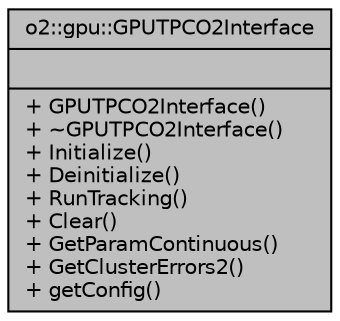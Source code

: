 digraph "o2::gpu::GPUTPCO2Interface"
{
 // INTERACTIVE_SVG=YES
  bgcolor="transparent";
  edge [fontname="Helvetica",fontsize="10",labelfontname="Helvetica",labelfontsize="10"];
  node [fontname="Helvetica",fontsize="10",shape=record];
  Node1 [label="{o2::gpu::GPUTPCO2Interface\n||+ GPUTPCO2Interface()\l+ ~GPUTPCO2Interface()\l+ Initialize()\l+ Deinitialize()\l+ RunTracking()\l+ Clear()\l+ GetParamContinuous()\l+ GetClusterErrors2()\l+ getConfig()\l}",height=0.2,width=0.4,color="black", fillcolor="grey75", style="filled", fontcolor="black"];
}
